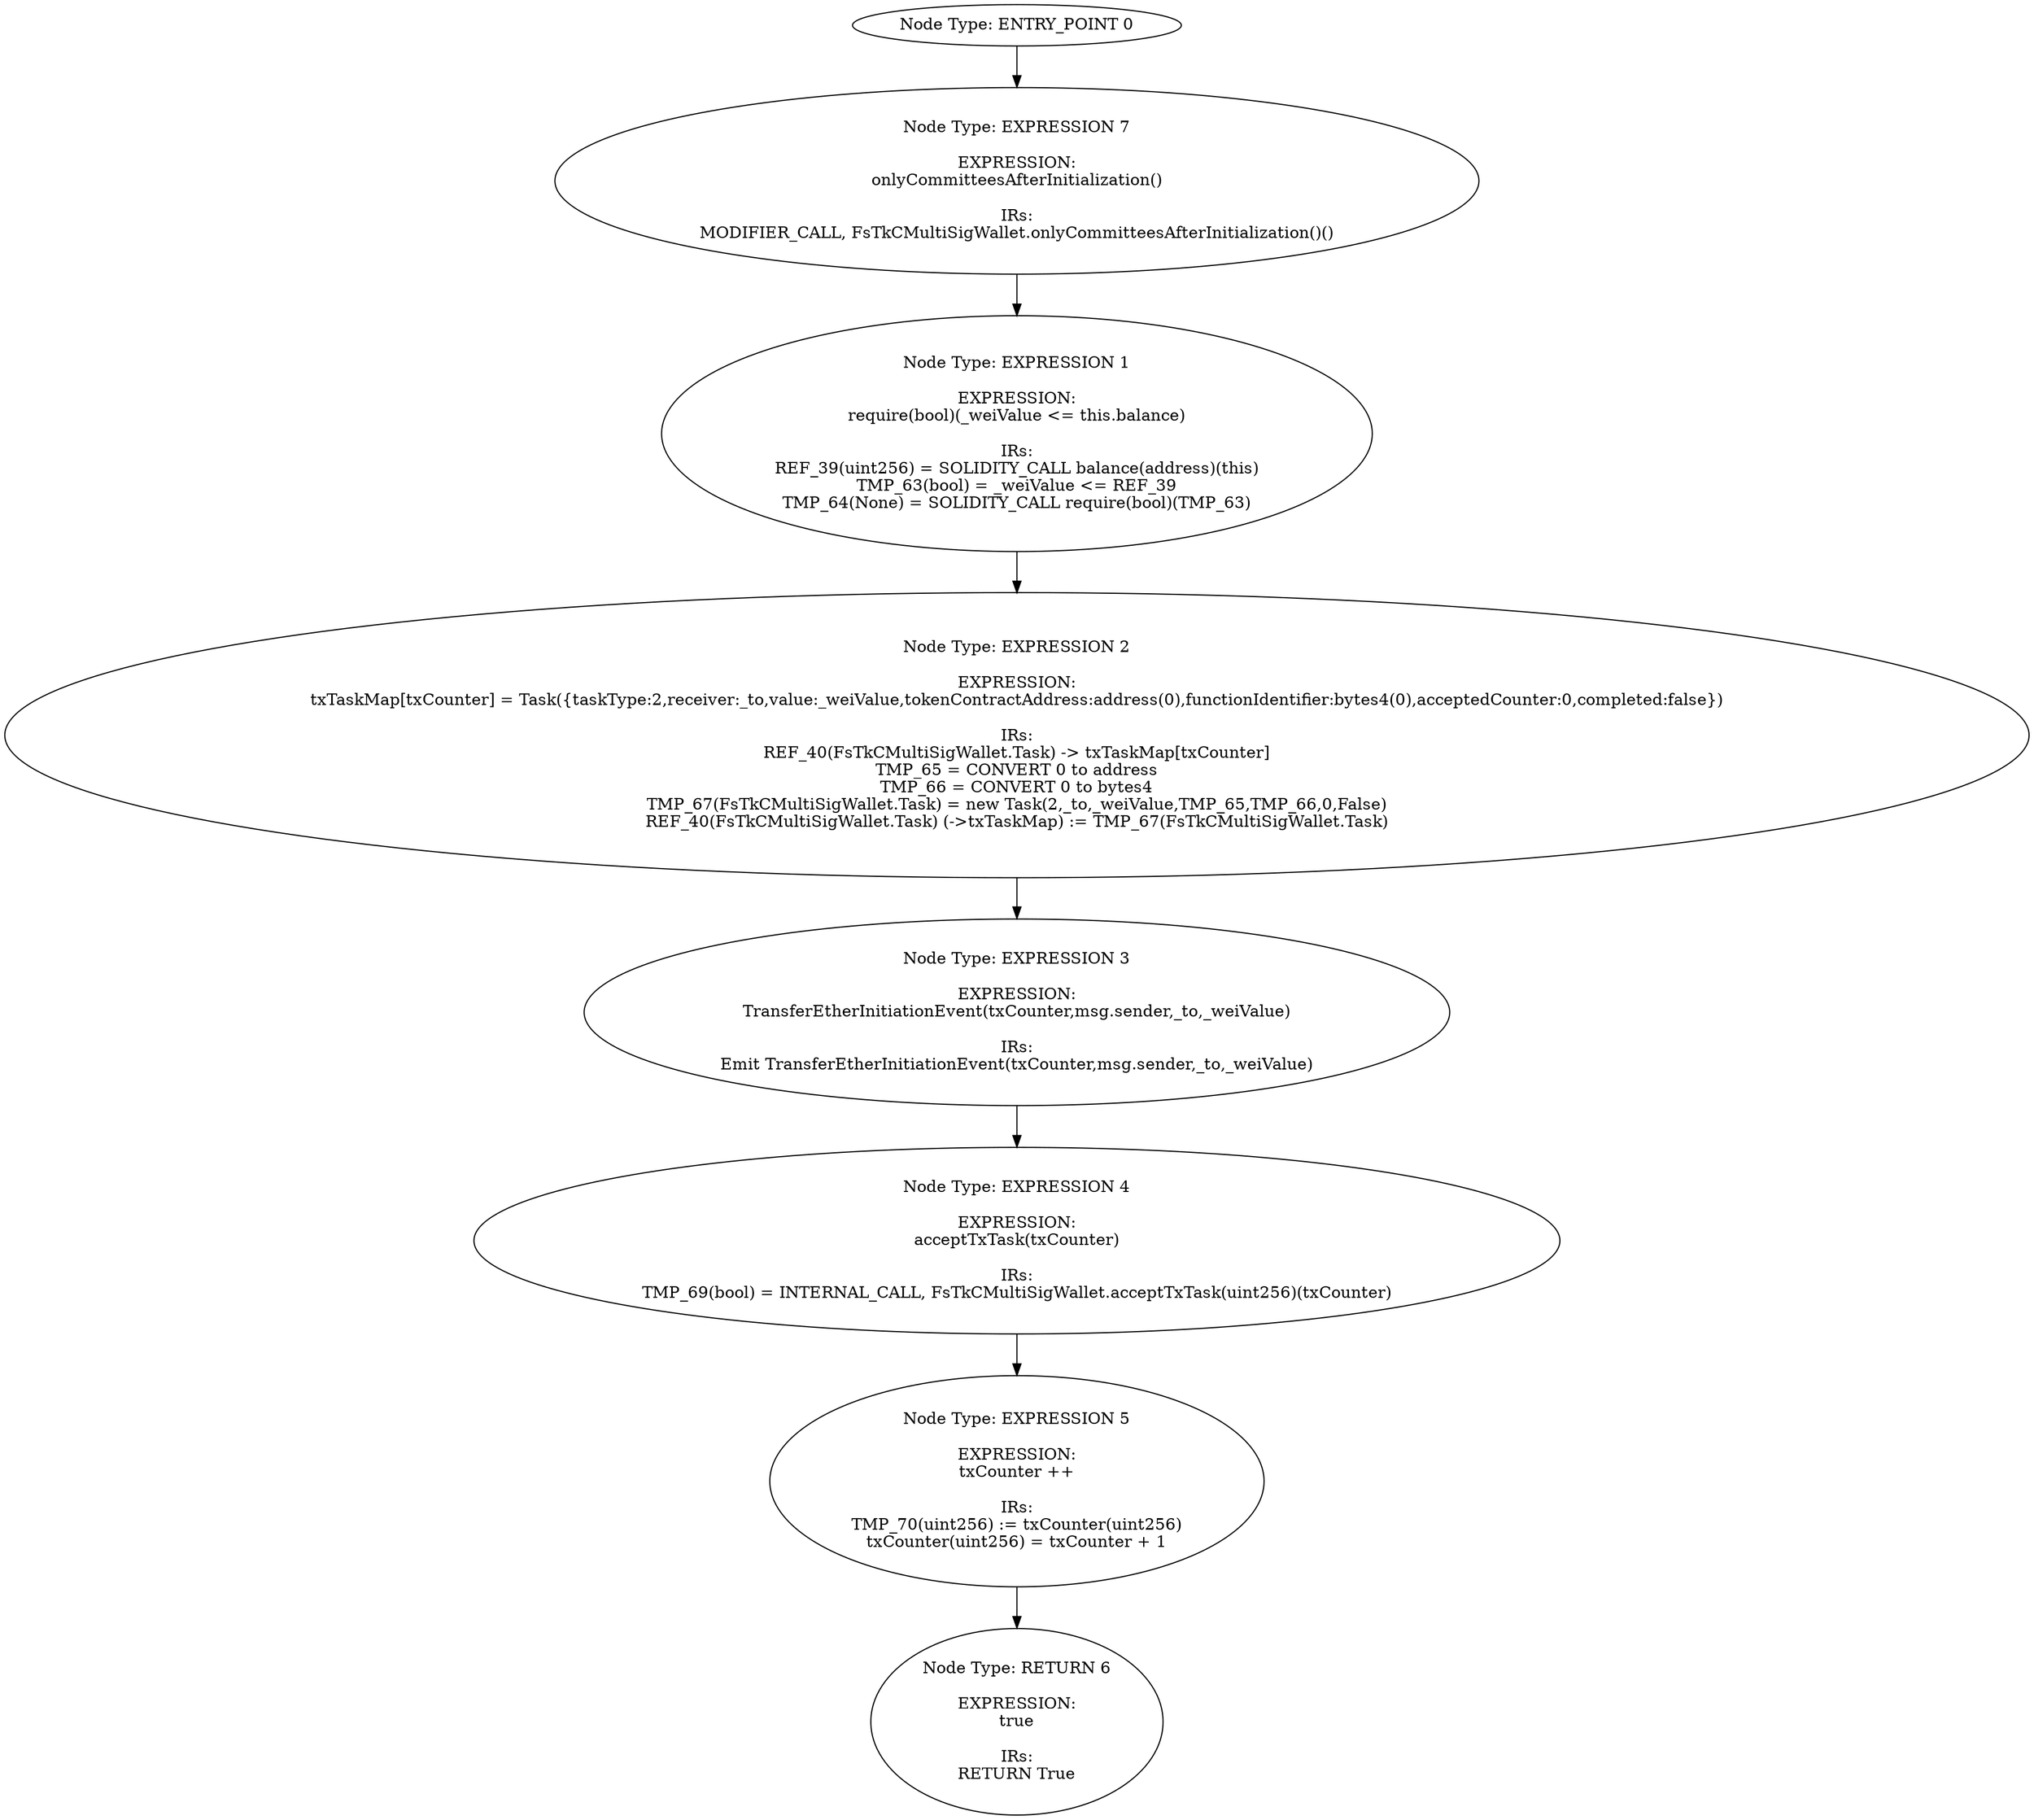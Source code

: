 digraph{
0[label="Node Type: ENTRY_POINT 0
"];
0->7;
1[label="Node Type: EXPRESSION 1

EXPRESSION:
require(bool)(_weiValue <= this.balance)

IRs:
REF_39(uint256) = SOLIDITY_CALL balance(address)(this)
TMP_63(bool) = _weiValue <= REF_39
TMP_64(None) = SOLIDITY_CALL require(bool)(TMP_63)"];
1->2;
2[label="Node Type: EXPRESSION 2

EXPRESSION:
txTaskMap[txCounter] = Task({taskType:2,receiver:_to,value:_weiValue,tokenContractAddress:address(0),functionIdentifier:bytes4(0),acceptedCounter:0,completed:false})

IRs:
REF_40(FsTkCMultiSigWallet.Task) -> txTaskMap[txCounter]
TMP_65 = CONVERT 0 to address
TMP_66 = CONVERT 0 to bytes4
TMP_67(FsTkCMultiSigWallet.Task) = new Task(2,_to,_weiValue,TMP_65,TMP_66,0,False)
REF_40(FsTkCMultiSigWallet.Task) (->txTaskMap) := TMP_67(FsTkCMultiSigWallet.Task)"];
2->3;
3[label="Node Type: EXPRESSION 3

EXPRESSION:
TransferEtherInitiationEvent(txCounter,msg.sender,_to,_weiValue)

IRs:
Emit TransferEtherInitiationEvent(txCounter,msg.sender,_to,_weiValue)"];
3->4;
4[label="Node Type: EXPRESSION 4

EXPRESSION:
acceptTxTask(txCounter)

IRs:
TMP_69(bool) = INTERNAL_CALL, FsTkCMultiSigWallet.acceptTxTask(uint256)(txCounter)"];
4->5;
5[label="Node Type: EXPRESSION 5

EXPRESSION:
txCounter ++

IRs:
TMP_70(uint256) := txCounter(uint256)
txCounter(uint256) = txCounter + 1"];
5->6;
6[label="Node Type: RETURN 6

EXPRESSION:
true

IRs:
RETURN True"];
7[label="Node Type: EXPRESSION 7

EXPRESSION:
onlyCommitteesAfterInitialization()

IRs:
MODIFIER_CALL, FsTkCMultiSigWallet.onlyCommitteesAfterInitialization()()"];
7->1;
}
